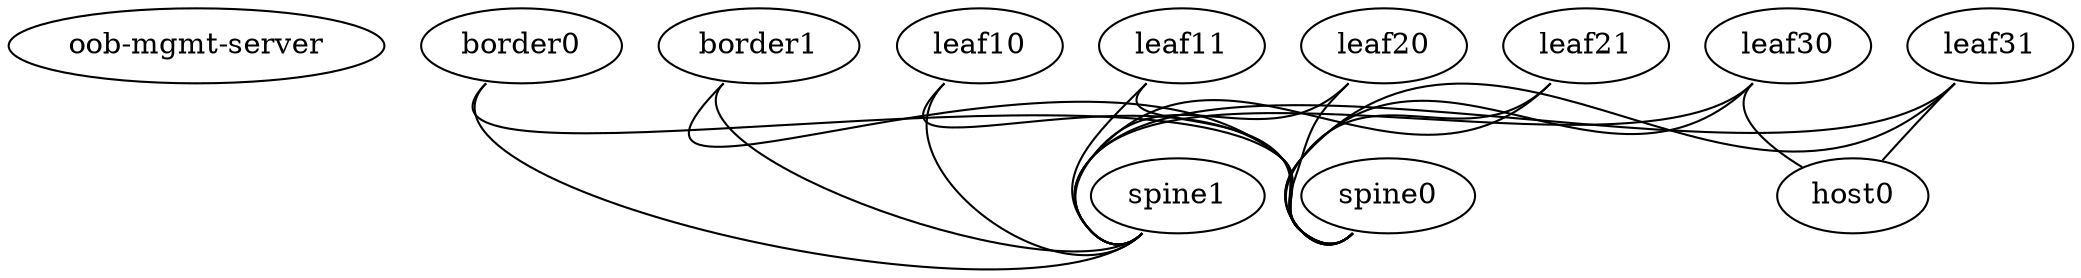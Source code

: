 graph G {
	"oob-mgmt-server" [function="oob-server" mgmt_ip="10.100.68.254/24"]
	"border0" [config="./helper_scripts/extra_switch_config.sh" function=leaf]
	"border0":swp1 -- "spine0":swp1
	"border0":swp2 -- "spine1":swp1
	"border1" [config="./helper_scripts/extra_switch_config.sh" function=leaf]
	"border1":swp1 -- "spine0":swp2
	"border1":swp2 -- "spine1":swp2
	"leaf10" [config="./helper_scripts/extra_switch_config.sh" function=leaf]
	"leaf10":swp1 -- "spine0":swp3
	"leaf10":swp2 -- "spine1":swp3
	"leaf11" [config="./helper_scripts/extra_switch_config.sh" function=leaf]
	"leaf11":swp1 -- "spine0":swp4
	"leaf11":swp2 -- "spine1":swp4
	"leaf20" [config="./helper_scripts/extra_switch_config.sh" function=leaf]
	"leaf20":swp1 -- "spine0":swp5
	"leaf20":swp2 -- "spine1":swp5
	"leaf21" [config="./helper_scripts/extra_switch_config.sh" function=leaf]
	"leaf21":swp1 -- "spine0":swp6
	"leaf21":swp2 -- "spine1":swp6
	"leaf30" [config="./helper_scripts/extra_switch_config.sh" function=leaf]
	"leaf30":swp1 -- "spine0":swp7
	"leaf30":swp2 -- "spine1":swp7
	"leaf31" [config="./helper_scripts/extra_switch_config.sh" function=leaf]
	"leaf31":swp1 -- "spine0":swp8
	"leaf31":swp2 -- "spine1":swp8
	"spine0" [config="./helper_scripts/extra_switch_config.sh" function=spine]
	"spine1" [config="./helper_scripts/extra_switch_config.sh" function=spine]
	"leaf30":swp3 -- "host0":eno1
	"leaf31":swp3 -- "host0":eno2
	"host0" [function=fake]
}
